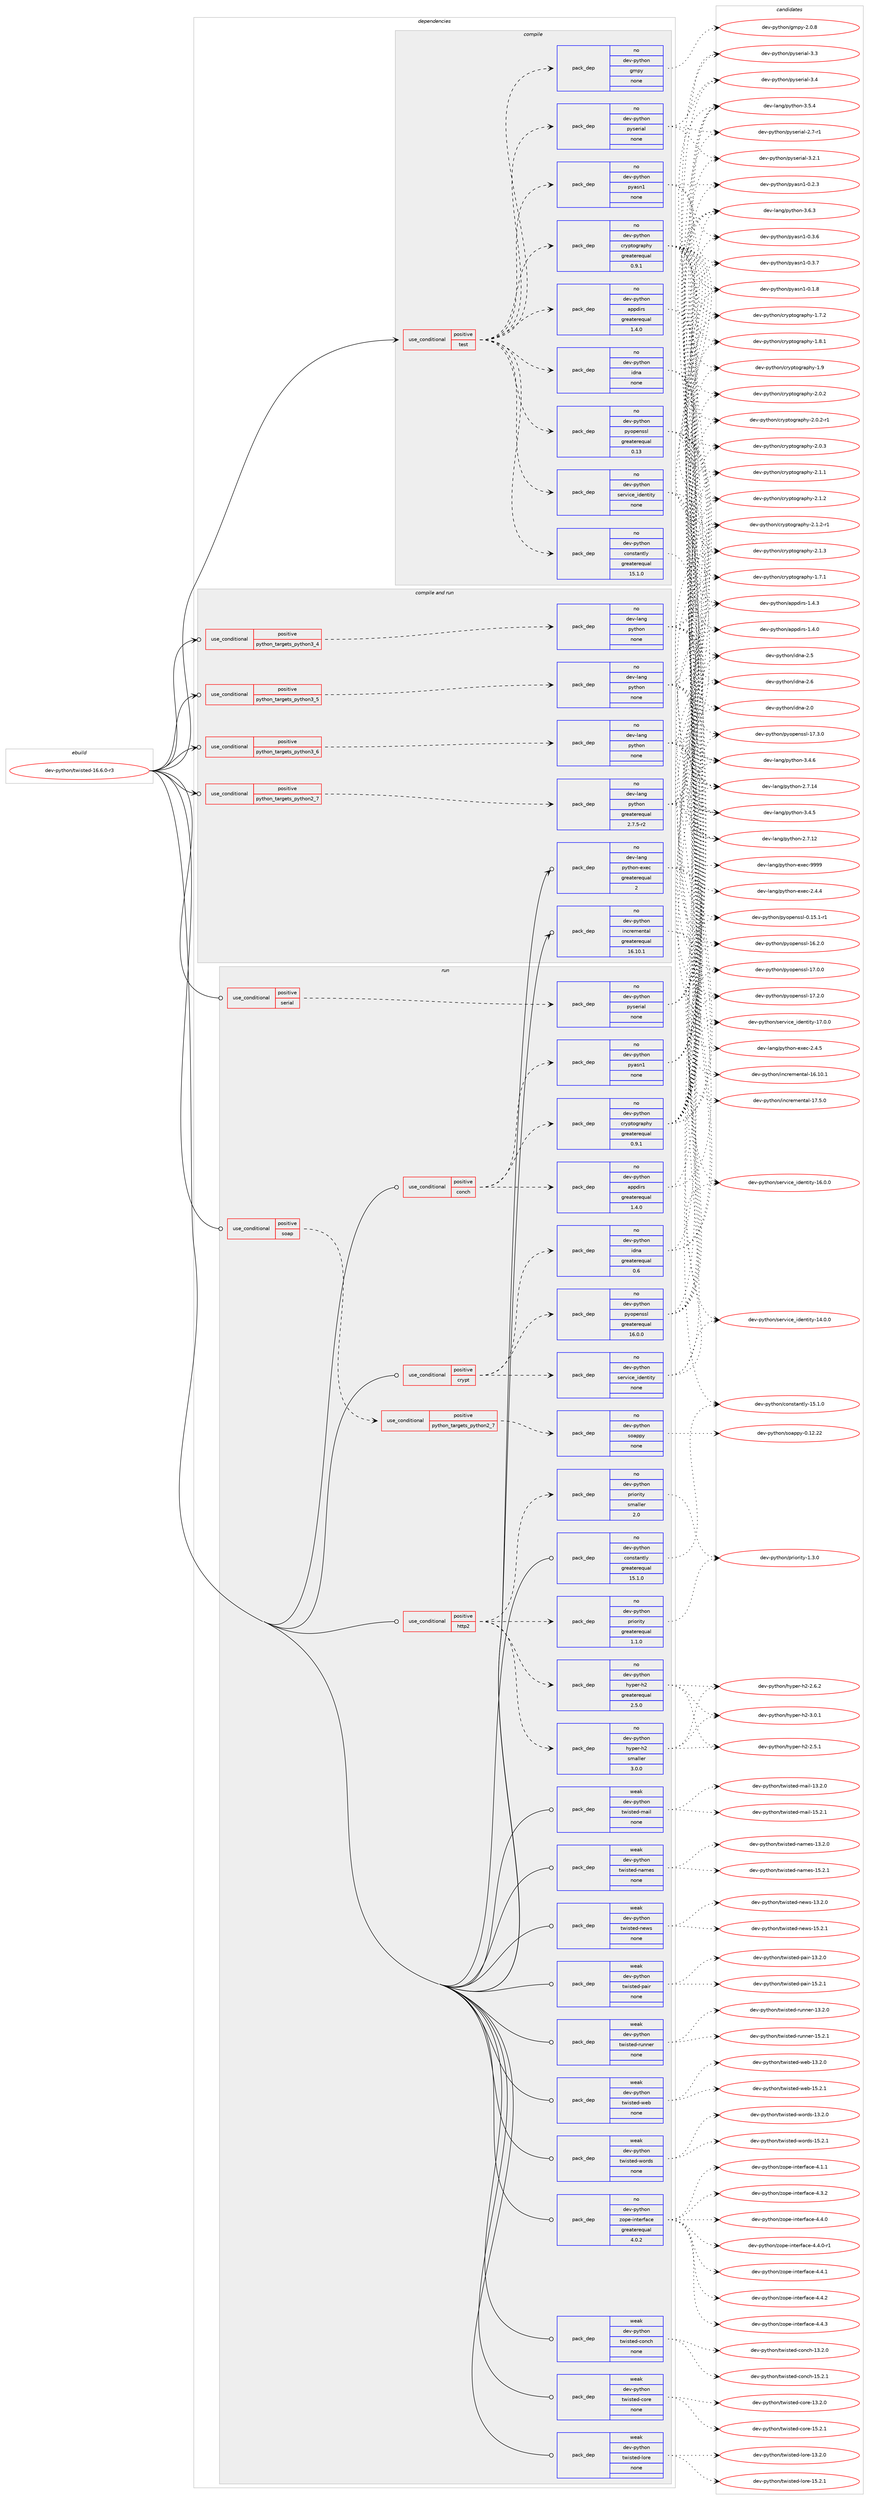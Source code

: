 digraph prolog {

# *************
# Graph options
# *************

newrank=true;
concentrate=true;
compound=true;
graph [rankdir=LR,fontname=Helvetica,fontsize=10,ranksep=1.5];#, ranksep=2.5, nodesep=0.2];
edge  [arrowhead=vee];
node  [fontname=Helvetica,fontsize=10];

# **********
# The ebuild
# **********

subgraph cluster_leftcol {
color=gray;
rank=same;
label=<<i>ebuild</i>>;
id [label="dev-python/twisted-16.6.0-r3", color=red, width=4, href="../dev-python/twisted-16.6.0-r3.svg"];
}

# ****************
# The dependencies
# ****************

subgraph cluster_midcol {
color=gray;
label=<<i>dependencies</i>>;
subgraph cluster_compile {
fillcolor="#eeeeee";
style=filled;
label=<<i>compile</i>>;
subgraph cond43044 {
dependency191482 [label=<<TABLE BORDER="0" CELLBORDER="1" CELLSPACING="0" CELLPADDING="4"><TR><TD ROWSPAN="3" CELLPADDING="10">use_conditional</TD></TR><TR><TD>positive</TD></TR><TR><TD>test</TD></TR></TABLE>>, shape=none, color=red];
subgraph pack144482 {
dependency191483 [label=<<TABLE BORDER="0" CELLBORDER="1" CELLSPACING="0" CELLPADDING="4" WIDTH="220"><TR><TD ROWSPAN="6" CELLPADDING="30">pack_dep</TD></TR><TR><TD WIDTH="110">no</TD></TR><TR><TD>dev-python</TD></TR><TR><TD>gmpy</TD></TR><TR><TD>none</TD></TR><TR><TD></TD></TR></TABLE>>, shape=none, color=blue];
}
dependency191482:e -> dependency191483:w [weight=20,style="dashed",arrowhead="vee"];
subgraph pack144483 {
dependency191484 [label=<<TABLE BORDER="0" CELLBORDER="1" CELLSPACING="0" CELLPADDING="4" WIDTH="220"><TR><TD ROWSPAN="6" CELLPADDING="30">pack_dep</TD></TR><TR><TD WIDTH="110">no</TD></TR><TR><TD>dev-python</TD></TR><TR><TD>pyasn1</TD></TR><TR><TD>none</TD></TR><TR><TD></TD></TR></TABLE>>, shape=none, color=blue];
}
dependency191482:e -> dependency191484:w [weight=20,style="dashed",arrowhead="vee"];
subgraph pack144484 {
dependency191485 [label=<<TABLE BORDER="0" CELLBORDER="1" CELLSPACING="0" CELLPADDING="4" WIDTH="220"><TR><TD ROWSPAN="6" CELLPADDING="30">pack_dep</TD></TR><TR><TD WIDTH="110">no</TD></TR><TR><TD>dev-python</TD></TR><TR><TD>cryptography</TD></TR><TR><TD>greaterequal</TD></TR><TR><TD>0.9.1</TD></TR></TABLE>>, shape=none, color=blue];
}
dependency191482:e -> dependency191485:w [weight=20,style="dashed",arrowhead="vee"];
subgraph pack144485 {
dependency191486 [label=<<TABLE BORDER="0" CELLBORDER="1" CELLSPACING="0" CELLPADDING="4" WIDTH="220"><TR><TD ROWSPAN="6" CELLPADDING="30">pack_dep</TD></TR><TR><TD WIDTH="110">no</TD></TR><TR><TD>dev-python</TD></TR><TR><TD>appdirs</TD></TR><TR><TD>greaterequal</TD></TR><TR><TD>1.4.0</TD></TR></TABLE>>, shape=none, color=blue];
}
dependency191482:e -> dependency191486:w [weight=20,style="dashed",arrowhead="vee"];
subgraph pack144486 {
dependency191487 [label=<<TABLE BORDER="0" CELLBORDER="1" CELLSPACING="0" CELLPADDING="4" WIDTH="220"><TR><TD ROWSPAN="6" CELLPADDING="30">pack_dep</TD></TR><TR><TD WIDTH="110">no</TD></TR><TR><TD>dev-python</TD></TR><TR><TD>pyopenssl</TD></TR><TR><TD>greaterequal</TD></TR><TR><TD>0.13</TD></TR></TABLE>>, shape=none, color=blue];
}
dependency191482:e -> dependency191487:w [weight=20,style="dashed",arrowhead="vee"];
subgraph pack144487 {
dependency191488 [label=<<TABLE BORDER="0" CELLBORDER="1" CELLSPACING="0" CELLPADDING="4" WIDTH="220"><TR><TD ROWSPAN="6" CELLPADDING="30">pack_dep</TD></TR><TR><TD WIDTH="110">no</TD></TR><TR><TD>dev-python</TD></TR><TR><TD>service_identity</TD></TR><TR><TD>none</TD></TR><TR><TD></TD></TR></TABLE>>, shape=none, color=blue];
}
dependency191482:e -> dependency191488:w [weight=20,style="dashed",arrowhead="vee"];
subgraph pack144488 {
dependency191489 [label=<<TABLE BORDER="0" CELLBORDER="1" CELLSPACING="0" CELLPADDING="4" WIDTH="220"><TR><TD ROWSPAN="6" CELLPADDING="30">pack_dep</TD></TR><TR><TD WIDTH="110">no</TD></TR><TR><TD>dev-python</TD></TR><TR><TD>idna</TD></TR><TR><TD>none</TD></TR><TR><TD></TD></TR></TABLE>>, shape=none, color=blue];
}
dependency191482:e -> dependency191489:w [weight=20,style="dashed",arrowhead="vee"];
subgraph pack144489 {
dependency191490 [label=<<TABLE BORDER="0" CELLBORDER="1" CELLSPACING="0" CELLPADDING="4" WIDTH="220"><TR><TD ROWSPAN="6" CELLPADDING="30">pack_dep</TD></TR><TR><TD WIDTH="110">no</TD></TR><TR><TD>dev-python</TD></TR><TR><TD>pyserial</TD></TR><TR><TD>none</TD></TR><TR><TD></TD></TR></TABLE>>, shape=none, color=blue];
}
dependency191482:e -> dependency191490:w [weight=20,style="dashed",arrowhead="vee"];
subgraph pack144490 {
dependency191491 [label=<<TABLE BORDER="0" CELLBORDER="1" CELLSPACING="0" CELLPADDING="4" WIDTH="220"><TR><TD ROWSPAN="6" CELLPADDING="30">pack_dep</TD></TR><TR><TD WIDTH="110">no</TD></TR><TR><TD>dev-python</TD></TR><TR><TD>constantly</TD></TR><TR><TD>greaterequal</TD></TR><TR><TD>15.1.0</TD></TR></TABLE>>, shape=none, color=blue];
}
dependency191482:e -> dependency191491:w [weight=20,style="dashed",arrowhead="vee"];
}
id:e -> dependency191482:w [weight=20,style="solid",arrowhead="vee"];
}
subgraph cluster_compileandrun {
fillcolor="#eeeeee";
style=filled;
label=<<i>compile and run</i>>;
subgraph cond43045 {
dependency191492 [label=<<TABLE BORDER="0" CELLBORDER="1" CELLSPACING="0" CELLPADDING="4"><TR><TD ROWSPAN="3" CELLPADDING="10">use_conditional</TD></TR><TR><TD>positive</TD></TR><TR><TD>python_targets_python2_7</TD></TR></TABLE>>, shape=none, color=red];
subgraph pack144491 {
dependency191493 [label=<<TABLE BORDER="0" CELLBORDER="1" CELLSPACING="0" CELLPADDING="4" WIDTH="220"><TR><TD ROWSPAN="6" CELLPADDING="30">pack_dep</TD></TR><TR><TD WIDTH="110">no</TD></TR><TR><TD>dev-lang</TD></TR><TR><TD>python</TD></TR><TR><TD>greaterequal</TD></TR><TR><TD>2.7.5-r2</TD></TR></TABLE>>, shape=none, color=blue];
}
dependency191492:e -> dependency191493:w [weight=20,style="dashed",arrowhead="vee"];
}
id:e -> dependency191492:w [weight=20,style="solid",arrowhead="odotvee"];
subgraph cond43046 {
dependency191494 [label=<<TABLE BORDER="0" CELLBORDER="1" CELLSPACING="0" CELLPADDING="4"><TR><TD ROWSPAN="3" CELLPADDING="10">use_conditional</TD></TR><TR><TD>positive</TD></TR><TR><TD>python_targets_python3_4</TD></TR></TABLE>>, shape=none, color=red];
subgraph pack144492 {
dependency191495 [label=<<TABLE BORDER="0" CELLBORDER="1" CELLSPACING="0" CELLPADDING="4" WIDTH="220"><TR><TD ROWSPAN="6" CELLPADDING="30">pack_dep</TD></TR><TR><TD WIDTH="110">no</TD></TR><TR><TD>dev-lang</TD></TR><TR><TD>python</TD></TR><TR><TD>none</TD></TR><TR><TD></TD></TR></TABLE>>, shape=none, color=blue];
}
dependency191494:e -> dependency191495:w [weight=20,style="dashed",arrowhead="vee"];
}
id:e -> dependency191494:w [weight=20,style="solid",arrowhead="odotvee"];
subgraph cond43047 {
dependency191496 [label=<<TABLE BORDER="0" CELLBORDER="1" CELLSPACING="0" CELLPADDING="4"><TR><TD ROWSPAN="3" CELLPADDING="10">use_conditional</TD></TR><TR><TD>positive</TD></TR><TR><TD>python_targets_python3_5</TD></TR></TABLE>>, shape=none, color=red];
subgraph pack144493 {
dependency191497 [label=<<TABLE BORDER="0" CELLBORDER="1" CELLSPACING="0" CELLPADDING="4" WIDTH="220"><TR><TD ROWSPAN="6" CELLPADDING="30">pack_dep</TD></TR><TR><TD WIDTH="110">no</TD></TR><TR><TD>dev-lang</TD></TR><TR><TD>python</TD></TR><TR><TD>none</TD></TR><TR><TD></TD></TR></TABLE>>, shape=none, color=blue];
}
dependency191496:e -> dependency191497:w [weight=20,style="dashed",arrowhead="vee"];
}
id:e -> dependency191496:w [weight=20,style="solid",arrowhead="odotvee"];
subgraph cond43048 {
dependency191498 [label=<<TABLE BORDER="0" CELLBORDER="1" CELLSPACING="0" CELLPADDING="4"><TR><TD ROWSPAN="3" CELLPADDING="10">use_conditional</TD></TR><TR><TD>positive</TD></TR><TR><TD>python_targets_python3_6</TD></TR></TABLE>>, shape=none, color=red];
subgraph pack144494 {
dependency191499 [label=<<TABLE BORDER="0" CELLBORDER="1" CELLSPACING="0" CELLPADDING="4" WIDTH="220"><TR><TD ROWSPAN="6" CELLPADDING="30">pack_dep</TD></TR><TR><TD WIDTH="110">no</TD></TR><TR><TD>dev-lang</TD></TR><TR><TD>python</TD></TR><TR><TD>none</TD></TR><TR><TD></TD></TR></TABLE>>, shape=none, color=blue];
}
dependency191498:e -> dependency191499:w [weight=20,style="dashed",arrowhead="vee"];
}
id:e -> dependency191498:w [weight=20,style="solid",arrowhead="odotvee"];
subgraph pack144495 {
dependency191500 [label=<<TABLE BORDER="0" CELLBORDER="1" CELLSPACING="0" CELLPADDING="4" WIDTH="220"><TR><TD ROWSPAN="6" CELLPADDING="30">pack_dep</TD></TR><TR><TD WIDTH="110">no</TD></TR><TR><TD>dev-lang</TD></TR><TR><TD>python-exec</TD></TR><TR><TD>greaterequal</TD></TR><TR><TD>2</TD></TR></TABLE>>, shape=none, color=blue];
}
id:e -> dependency191500:w [weight=20,style="solid",arrowhead="odotvee"];
subgraph pack144496 {
dependency191501 [label=<<TABLE BORDER="0" CELLBORDER="1" CELLSPACING="0" CELLPADDING="4" WIDTH="220"><TR><TD ROWSPAN="6" CELLPADDING="30">pack_dep</TD></TR><TR><TD WIDTH="110">no</TD></TR><TR><TD>dev-python</TD></TR><TR><TD>incremental</TD></TR><TR><TD>greaterequal</TD></TR><TR><TD>16.10.1</TD></TR></TABLE>>, shape=none, color=blue];
}
id:e -> dependency191501:w [weight=20,style="solid",arrowhead="odotvee"];
}
subgraph cluster_run {
fillcolor="#eeeeee";
style=filled;
label=<<i>run</i>>;
subgraph cond43049 {
dependency191502 [label=<<TABLE BORDER="0" CELLBORDER="1" CELLSPACING="0" CELLPADDING="4"><TR><TD ROWSPAN="3" CELLPADDING="10">use_conditional</TD></TR><TR><TD>positive</TD></TR><TR><TD>conch</TD></TR></TABLE>>, shape=none, color=red];
subgraph pack144497 {
dependency191503 [label=<<TABLE BORDER="0" CELLBORDER="1" CELLSPACING="0" CELLPADDING="4" WIDTH="220"><TR><TD ROWSPAN="6" CELLPADDING="30">pack_dep</TD></TR><TR><TD WIDTH="110">no</TD></TR><TR><TD>dev-python</TD></TR><TR><TD>pyasn1</TD></TR><TR><TD>none</TD></TR><TR><TD></TD></TR></TABLE>>, shape=none, color=blue];
}
dependency191502:e -> dependency191503:w [weight=20,style="dashed",arrowhead="vee"];
subgraph pack144498 {
dependency191504 [label=<<TABLE BORDER="0" CELLBORDER="1" CELLSPACING="0" CELLPADDING="4" WIDTH="220"><TR><TD ROWSPAN="6" CELLPADDING="30">pack_dep</TD></TR><TR><TD WIDTH="110">no</TD></TR><TR><TD>dev-python</TD></TR><TR><TD>cryptography</TD></TR><TR><TD>greaterequal</TD></TR><TR><TD>0.9.1</TD></TR></TABLE>>, shape=none, color=blue];
}
dependency191502:e -> dependency191504:w [weight=20,style="dashed",arrowhead="vee"];
subgraph pack144499 {
dependency191505 [label=<<TABLE BORDER="0" CELLBORDER="1" CELLSPACING="0" CELLPADDING="4" WIDTH="220"><TR><TD ROWSPAN="6" CELLPADDING="30">pack_dep</TD></TR><TR><TD WIDTH="110">no</TD></TR><TR><TD>dev-python</TD></TR><TR><TD>appdirs</TD></TR><TR><TD>greaterequal</TD></TR><TR><TD>1.4.0</TD></TR></TABLE>>, shape=none, color=blue];
}
dependency191502:e -> dependency191505:w [weight=20,style="dashed",arrowhead="vee"];
}
id:e -> dependency191502:w [weight=20,style="solid",arrowhead="odot"];
subgraph cond43050 {
dependency191506 [label=<<TABLE BORDER="0" CELLBORDER="1" CELLSPACING="0" CELLPADDING="4"><TR><TD ROWSPAN="3" CELLPADDING="10">use_conditional</TD></TR><TR><TD>positive</TD></TR><TR><TD>crypt</TD></TR></TABLE>>, shape=none, color=red];
subgraph pack144500 {
dependency191507 [label=<<TABLE BORDER="0" CELLBORDER="1" CELLSPACING="0" CELLPADDING="4" WIDTH="220"><TR><TD ROWSPAN="6" CELLPADDING="30">pack_dep</TD></TR><TR><TD WIDTH="110">no</TD></TR><TR><TD>dev-python</TD></TR><TR><TD>pyopenssl</TD></TR><TR><TD>greaterequal</TD></TR><TR><TD>16.0.0</TD></TR></TABLE>>, shape=none, color=blue];
}
dependency191506:e -> dependency191507:w [weight=20,style="dashed",arrowhead="vee"];
subgraph pack144501 {
dependency191508 [label=<<TABLE BORDER="0" CELLBORDER="1" CELLSPACING="0" CELLPADDING="4" WIDTH="220"><TR><TD ROWSPAN="6" CELLPADDING="30">pack_dep</TD></TR><TR><TD WIDTH="110">no</TD></TR><TR><TD>dev-python</TD></TR><TR><TD>service_identity</TD></TR><TR><TD>none</TD></TR><TR><TD></TD></TR></TABLE>>, shape=none, color=blue];
}
dependency191506:e -> dependency191508:w [weight=20,style="dashed",arrowhead="vee"];
subgraph pack144502 {
dependency191509 [label=<<TABLE BORDER="0" CELLBORDER="1" CELLSPACING="0" CELLPADDING="4" WIDTH="220"><TR><TD ROWSPAN="6" CELLPADDING="30">pack_dep</TD></TR><TR><TD WIDTH="110">no</TD></TR><TR><TD>dev-python</TD></TR><TR><TD>idna</TD></TR><TR><TD>greaterequal</TD></TR><TR><TD>0.6</TD></TR></TABLE>>, shape=none, color=blue];
}
dependency191506:e -> dependency191509:w [weight=20,style="dashed",arrowhead="vee"];
}
id:e -> dependency191506:w [weight=20,style="solid",arrowhead="odot"];
subgraph cond43051 {
dependency191510 [label=<<TABLE BORDER="0" CELLBORDER="1" CELLSPACING="0" CELLPADDING="4"><TR><TD ROWSPAN="3" CELLPADDING="10">use_conditional</TD></TR><TR><TD>positive</TD></TR><TR><TD>http2</TD></TR></TABLE>>, shape=none, color=red];
subgraph pack144503 {
dependency191511 [label=<<TABLE BORDER="0" CELLBORDER="1" CELLSPACING="0" CELLPADDING="4" WIDTH="220"><TR><TD ROWSPAN="6" CELLPADDING="30">pack_dep</TD></TR><TR><TD WIDTH="110">no</TD></TR><TR><TD>dev-python</TD></TR><TR><TD>hyper-h2</TD></TR><TR><TD>greaterequal</TD></TR><TR><TD>2.5.0</TD></TR></TABLE>>, shape=none, color=blue];
}
dependency191510:e -> dependency191511:w [weight=20,style="dashed",arrowhead="vee"];
subgraph pack144504 {
dependency191512 [label=<<TABLE BORDER="0" CELLBORDER="1" CELLSPACING="0" CELLPADDING="4" WIDTH="220"><TR><TD ROWSPAN="6" CELLPADDING="30">pack_dep</TD></TR><TR><TD WIDTH="110">no</TD></TR><TR><TD>dev-python</TD></TR><TR><TD>hyper-h2</TD></TR><TR><TD>smaller</TD></TR><TR><TD>3.0.0</TD></TR></TABLE>>, shape=none, color=blue];
}
dependency191510:e -> dependency191512:w [weight=20,style="dashed",arrowhead="vee"];
subgraph pack144505 {
dependency191513 [label=<<TABLE BORDER="0" CELLBORDER="1" CELLSPACING="0" CELLPADDING="4" WIDTH="220"><TR><TD ROWSPAN="6" CELLPADDING="30">pack_dep</TD></TR><TR><TD WIDTH="110">no</TD></TR><TR><TD>dev-python</TD></TR><TR><TD>priority</TD></TR><TR><TD>greaterequal</TD></TR><TR><TD>1.1.0</TD></TR></TABLE>>, shape=none, color=blue];
}
dependency191510:e -> dependency191513:w [weight=20,style="dashed",arrowhead="vee"];
subgraph pack144506 {
dependency191514 [label=<<TABLE BORDER="0" CELLBORDER="1" CELLSPACING="0" CELLPADDING="4" WIDTH="220"><TR><TD ROWSPAN="6" CELLPADDING="30">pack_dep</TD></TR><TR><TD WIDTH="110">no</TD></TR><TR><TD>dev-python</TD></TR><TR><TD>priority</TD></TR><TR><TD>smaller</TD></TR><TR><TD>2.0</TD></TR></TABLE>>, shape=none, color=blue];
}
dependency191510:e -> dependency191514:w [weight=20,style="dashed",arrowhead="vee"];
}
id:e -> dependency191510:w [weight=20,style="solid",arrowhead="odot"];
subgraph cond43052 {
dependency191515 [label=<<TABLE BORDER="0" CELLBORDER="1" CELLSPACING="0" CELLPADDING="4"><TR><TD ROWSPAN="3" CELLPADDING="10">use_conditional</TD></TR><TR><TD>positive</TD></TR><TR><TD>serial</TD></TR></TABLE>>, shape=none, color=red];
subgraph pack144507 {
dependency191516 [label=<<TABLE BORDER="0" CELLBORDER="1" CELLSPACING="0" CELLPADDING="4" WIDTH="220"><TR><TD ROWSPAN="6" CELLPADDING="30">pack_dep</TD></TR><TR><TD WIDTH="110">no</TD></TR><TR><TD>dev-python</TD></TR><TR><TD>pyserial</TD></TR><TR><TD>none</TD></TR><TR><TD></TD></TR></TABLE>>, shape=none, color=blue];
}
dependency191515:e -> dependency191516:w [weight=20,style="dashed",arrowhead="vee"];
}
id:e -> dependency191515:w [weight=20,style="solid",arrowhead="odot"];
subgraph cond43053 {
dependency191517 [label=<<TABLE BORDER="0" CELLBORDER="1" CELLSPACING="0" CELLPADDING="4"><TR><TD ROWSPAN="3" CELLPADDING="10">use_conditional</TD></TR><TR><TD>positive</TD></TR><TR><TD>soap</TD></TR></TABLE>>, shape=none, color=red];
subgraph cond43054 {
dependency191518 [label=<<TABLE BORDER="0" CELLBORDER="1" CELLSPACING="0" CELLPADDING="4"><TR><TD ROWSPAN="3" CELLPADDING="10">use_conditional</TD></TR><TR><TD>positive</TD></TR><TR><TD>python_targets_python2_7</TD></TR></TABLE>>, shape=none, color=red];
subgraph pack144508 {
dependency191519 [label=<<TABLE BORDER="0" CELLBORDER="1" CELLSPACING="0" CELLPADDING="4" WIDTH="220"><TR><TD ROWSPAN="6" CELLPADDING="30">pack_dep</TD></TR><TR><TD WIDTH="110">no</TD></TR><TR><TD>dev-python</TD></TR><TR><TD>soappy</TD></TR><TR><TD>none</TD></TR><TR><TD></TD></TR></TABLE>>, shape=none, color=blue];
}
dependency191518:e -> dependency191519:w [weight=20,style="dashed",arrowhead="vee"];
}
dependency191517:e -> dependency191518:w [weight=20,style="dashed",arrowhead="vee"];
}
id:e -> dependency191517:w [weight=20,style="solid",arrowhead="odot"];
subgraph pack144509 {
dependency191520 [label=<<TABLE BORDER="0" CELLBORDER="1" CELLSPACING="0" CELLPADDING="4" WIDTH="220"><TR><TD ROWSPAN="6" CELLPADDING="30">pack_dep</TD></TR><TR><TD WIDTH="110">no</TD></TR><TR><TD>dev-python</TD></TR><TR><TD>constantly</TD></TR><TR><TD>greaterequal</TD></TR><TR><TD>15.1.0</TD></TR></TABLE>>, shape=none, color=blue];
}
id:e -> dependency191520:w [weight=20,style="solid",arrowhead="odot"];
subgraph pack144510 {
dependency191521 [label=<<TABLE BORDER="0" CELLBORDER="1" CELLSPACING="0" CELLPADDING="4" WIDTH="220"><TR><TD ROWSPAN="6" CELLPADDING="30">pack_dep</TD></TR><TR><TD WIDTH="110">no</TD></TR><TR><TD>dev-python</TD></TR><TR><TD>zope-interface</TD></TR><TR><TD>greaterequal</TD></TR><TR><TD>4.0.2</TD></TR></TABLE>>, shape=none, color=blue];
}
id:e -> dependency191521:w [weight=20,style="solid",arrowhead="odot"];
subgraph pack144511 {
dependency191522 [label=<<TABLE BORDER="0" CELLBORDER="1" CELLSPACING="0" CELLPADDING="4" WIDTH="220"><TR><TD ROWSPAN="6" CELLPADDING="30">pack_dep</TD></TR><TR><TD WIDTH="110">weak</TD></TR><TR><TD>dev-python</TD></TR><TR><TD>twisted-conch</TD></TR><TR><TD>none</TD></TR><TR><TD></TD></TR></TABLE>>, shape=none, color=blue];
}
id:e -> dependency191522:w [weight=20,style="solid",arrowhead="odot"];
subgraph pack144512 {
dependency191523 [label=<<TABLE BORDER="0" CELLBORDER="1" CELLSPACING="0" CELLPADDING="4" WIDTH="220"><TR><TD ROWSPAN="6" CELLPADDING="30">pack_dep</TD></TR><TR><TD WIDTH="110">weak</TD></TR><TR><TD>dev-python</TD></TR><TR><TD>twisted-core</TD></TR><TR><TD>none</TD></TR><TR><TD></TD></TR></TABLE>>, shape=none, color=blue];
}
id:e -> dependency191523:w [weight=20,style="solid",arrowhead="odot"];
subgraph pack144513 {
dependency191524 [label=<<TABLE BORDER="0" CELLBORDER="1" CELLSPACING="0" CELLPADDING="4" WIDTH="220"><TR><TD ROWSPAN="6" CELLPADDING="30">pack_dep</TD></TR><TR><TD WIDTH="110">weak</TD></TR><TR><TD>dev-python</TD></TR><TR><TD>twisted-lore</TD></TR><TR><TD>none</TD></TR><TR><TD></TD></TR></TABLE>>, shape=none, color=blue];
}
id:e -> dependency191524:w [weight=20,style="solid",arrowhead="odot"];
subgraph pack144514 {
dependency191525 [label=<<TABLE BORDER="0" CELLBORDER="1" CELLSPACING="0" CELLPADDING="4" WIDTH="220"><TR><TD ROWSPAN="6" CELLPADDING="30">pack_dep</TD></TR><TR><TD WIDTH="110">weak</TD></TR><TR><TD>dev-python</TD></TR><TR><TD>twisted-mail</TD></TR><TR><TD>none</TD></TR><TR><TD></TD></TR></TABLE>>, shape=none, color=blue];
}
id:e -> dependency191525:w [weight=20,style="solid",arrowhead="odot"];
subgraph pack144515 {
dependency191526 [label=<<TABLE BORDER="0" CELLBORDER="1" CELLSPACING="0" CELLPADDING="4" WIDTH="220"><TR><TD ROWSPAN="6" CELLPADDING="30">pack_dep</TD></TR><TR><TD WIDTH="110">weak</TD></TR><TR><TD>dev-python</TD></TR><TR><TD>twisted-names</TD></TR><TR><TD>none</TD></TR><TR><TD></TD></TR></TABLE>>, shape=none, color=blue];
}
id:e -> dependency191526:w [weight=20,style="solid",arrowhead="odot"];
subgraph pack144516 {
dependency191527 [label=<<TABLE BORDER="0" CELLBORDER="1" CELLSPACING="0" CELLPADDING="4" WIDTH="220"><TR><TD ROWSPAN="6" CELLPADDING="30">pack_dep</TD></TR><TR><TD WIDTH="110">weak</TD></TR><TR><TD>dev-python</TD></TR><TR><TD>twisted-news</TD></TR><TR><TD>none</TD></TR><TR><TD></TD></TR></TABLE>>, shape=none, color=blue];
}
id:e -> dependency191527:w [weight=20,style="solid",arrowhead="odot"];
subgraph pack144517 {
dependency191528 [label=<<TABLE BORDER="0" CELLBORDER="1" CELLSPACING="0" CELLPADDING="4" WIDTH="220"><TR><TD ROWSPAN="6" CELLPADDING="30">pack_dep</TD></TR><TR><TD WIDTH="110">weak</TD></TR><TR><TD>dev-python</TD></TR><TR><TD>twisted-pair</TD></TR><TR><TD>none</TD></TR><TR><TD></TD></TR></TABLE>>, shape=none, color=blue];
}
id:e -> dependency191528:w [weight=20,style="solid",arrowhead="odot"];
subgraph pack144518 {
dependency191529 [label=<<TABLE BORDER="0" CELLBORDER="1" CELLSPACING="0" CELLPADDING="4" WIDTH="220"><TR><TD ROWSPAN="6" CELLPADDING="30">pack_dep</TD></TR><TR><TD WIDTH="110">weak</TD></TR><TR><TD>dev-python</TD></TR><TR><TD>twisted-runner</TD></TR><TR><TD>none</TD></TR><TR><TD></TD></TR></TABLE>>, shape=none, color=blue];
}
id:e -> dependency191529:w [weight=20,style="solid",arrowhead="odot"];
subgraph pack144519 {
dependency191530 [label=<<TABLE BORDER="0" CELLBORDER="1" CELLSPACING="0" CELLPADDING="4" WIDTH="220"><TR><TD ROWSPAN="6" CELLPADDING="30">pack_dep</TD></TR><TR><TD WIDTH="110">weak</TD></TR><TR><TD>dev-python</TD></TR><TR><TD>twisted-web</TD></TR><TR><TD>none</TD></TR><TR><TD></TD></TR></TABLE>>, shape=none, color=blue];
}
id:e -> dependency191530:w [weight=20,style="solid",arrowhead="odot"];
subgraph pack144520 {
dependency191531 [label=<<TABLE BORDER="0" CELLBORDER="1" CELLSPACING="0" CELLPADDING="4" WIDTH="220"><TR><TD ROWSPAN="6" CELLPADDING="30">pack_dep</TD></TR><TR><TD WIDTH="110">weak</TD></TR><TR><TD>dev-python</TD></TR><TR><TD>twisted-words</TD></TR><TR><TD>none</TD></TR><TR><TD></TD></TR></TABLE>>, shape=none, color=blue];
}
id:e -> dependency191531:w [weight=20,style="solid",arrowhead="odot"];
}
}

# **************
# The candidates
# **************

subgraph cluster_choices {
rank=same;
color=gray;
label=<<i>candidates</i>>;

subgraph choice144482 {
color=black;
nodesep=1;
choice1001011184511212111610411111047103109112121455046484656 [label="dev-python/gmpy-2.0.8", color=red, width=4,href="../dev-python/gmpy-2.0.8.svg"];
dependency191483:e -> choice1001011184511212111610411111047103109112121455046484656:w [style=dotted,weight="100"];
}
subgraph choice144483 {
color=black;
nodesep=1;
choice10010111845112121116104111110471121219711511049454846494656 [label="dev-python/pyasn1-0.1.8", color=red, width=4,href="../dev-python/pyasn1-0.1.8.svg"];
choice10010111845112121116104111110471121219711511049454846504651 [label="dev-python/pyasn1-0.2.3", color=red, width=4,href="../dev-python/pyasn1-0.2.3.svg"];
choice10010111845112121116104111110471121219711511049454846514654 [label="dev-python/pyasn1-0.3.6", color=red, width=4,href="../dev-python/pyasn1-0.3.6.svg"];
choice10010111845112121116104111110471121219711511049454846514655 [label="dev-python/pyasn1-0.3.7", color=red, width=4,href="../dev-python/pyasn1-0.3.7.svg"];
dependency191484:e -> choice10010111845112121116104111110471121219711511049454846494656:w [style=dotted,weight="100"];
dependency191484:e -> choice10010111845112121116104111110471121219711511049454846504651:w [style=dotted,weight="100"];
dependency191484:e -> choice10010111845112121116104111110471121219711511049454846514654:w [style=dotted,weight="100"];
dependency191484:e -> choice10010111845112121116104111110471121219711511049454846514655:w [style=dotted,weight="100"];
}
subgraph choice144484 {
color=black;
nodesep=1;
choice10010111845112121116104111110479911412111211611110311497112104121454946554649 [label="dev-python/cryptography-1.7.1", color=red, width=4,href="../dev-python/cryptography-1.7.1.svg"];
choice10010111845112121116104111110479911412111211611110311497112104121454946554650 [label="dev-python/cryptography-1.7.2", color=red, width=4,href="../dev-python/cryptography-1.7.2.svg"];
choice10010111845112121116104111110479911412111211611110311497112104121454946564649 [label="dev-python/cryptography-1.8.1", color=red, width=4,href="../dev-python/cryptography-1.8.1.svg"];
choice1001011184511212111610411111047991141211121161111031149711210412145494657 [label="dev-python/cryptography-1.9", color=red, width=4,href="../dev-python/cryptography-1.9.svg"];
choice10010111845112121116104111110479911412111211611110311497112104121455046484650 [label="dev-python/cryptography-2.0.2", color=red, width=4,href="../dev-python/cryptography-2.0.2.svg"];
choice100101118451121211161041111104799114121112116111103114971121041214550464846504511449 [label="dev-python/cryptography-2.0.2-r1", color=red, width=4,href="../dev-python/cryptography-2.0.2-r1.svg"];
choice10010111845112121116104111110479911412111211611110311497112104121455046484651 [label="dev-python/cryptography-2.0.3", color=red, width=4,href="../dev-python/cryptography-2.0.3.svg"];
choice10010111845112121116104111110479911412111211611110311497112104121455046494649 [label="dev-python/cryptography-2.1.1", color=red, width=4,href="../dev-python/cryptography-2.1.1.svg"];
choice10010111845112121116104111110479911412111211611110311497112104121455046494650 [label="dev-python/cryptography-2.1.2", color=red, width=4,href="../dev-python/cryptography-2.1.2.svg"];
choice100101118451121211161041111104799114121112116111103114971121041214550464946504511449 [label="dev-python/cryptography-2.1.2-r1", color=red, width=4,href="../dev-python/cryptography-2.1.2-r1.svg"];
choice10010111845112121116104111110479911412111211611110311497112104121455046494651 [label="dev-python/cryptography-2.1.3", color=red, width=4,href="../dev-python/cryptography-2.1.3.svg"];
dependency191485:e -> choice10010111845112121116104111110479911412111211611110311497112104121454946554649:w [style=dotted,weight="100"];
dependency191485:e -> choice10010111845112121116104111110479911412111211611110311497112104121454946554650:w [style=dotted,weight="100"];
dependency191485:e -> choice10010111845112121116104111110479911412111211611110311497112104121454946564649:w [style=dotted,weight="100"];
dependency191485:e -> choice1001011184511212111610411111047991141211121161111031149711210412145494657:w [style=dotted,weight="100"];
dependency191485:e -> choice10010111845112121116104111110479911412111211611110311497112104121455046484650:w [style=dotted,weight="100"];
dependency191485:e -> choice100101118451121211161041111104799114121112116111103114971121041214550464846504511449:w [style=dotted,weight="100"];
dependency191485:e -> choice10010111845112121116104111110479911412111211611110311497112104121455046484651:w [style=dotted,weight="100"];
dependency191485:e -> choice10010111845112121116104111110479911412111211611110311497112104121455046494649:w [style=dotted,weight="100"];
dependency191485:e -> choice10010111845112121116104111110479911412111211611110311497112104121455046494650:w [style=dotted,weight="100"];
dependency191485:e -> choice100101118451121211161041111104799114121112116111103114971121041214550464946504511449:w [style=dotted,weight="100"];
dependency191485:e -> choice10010111845112121116104111110479911412111211611110311497112104121455046494651:w [style=dotted,weight="100"];
}
subgraph choice144485 {
color=black;
nodesep=1;
choice100101118451121211161041111104797112112100105114115454946524648 [label="dev-python/appdirs-1.4.0", color=red, width=4,href="../dev-python/appdirs-1.4.0.svg"];
choice100101118451121211161041111104797112112100105114115454946524651 [label="dev-python/appdirs-1.4.3", color=red, width=4,href="../dev-python/appdirs-1.4.3.svg"];
dependency191486:e -> choice100101118451121211161041111104797112112100105114115454946524648:w [style=dotted,weight="100"];
dependency191486:e -> choice100101118451121211161041111104797112112100105114115454946524651:w [style=dotted,weight="100"];
}
subgraph choice144486 {
color=black;
nodesep=1;
choice1001011184511212111610411111047112121111112101110115115108454846495346494511449 [label="dev-python/pyopenssl-0.15.1-r1", color=red, width=4,href="../dev-python/pyopenssl-0.15.1-r1.svg"];
choice100101118451121211161041111104711212111111210111011511510845495446504648 [label="dev-python/pyopenssl-16.2.0", color=red, width=4,href="../dev-python/pyopenssl-16.2.0.svg"];
choice100101118451121211161041111104711212111111210111011511510845495546484648 [label="dev-python/pyopenssl-17.0.0", color=red, width=4,href="../dev-python/pyopenssl-17.0.0.svg"];
choice100101118451121211161041111104711212111111210111011511510845495546504648 [label="dev-python/pyopenssl-17.2.0", color=red, width=4,href="../dev-python/pyopenssl-17.2.0.svg"];
choice100101118451121211161041111104711212111111210111011511510845495546514648 [label="dev-python/pyopenssl-17.3.0", color=red, width=4,href="../dev-python/pyopenssl-17.3.0.svg"];
dependency191487:e -> choice1001011184511212111610411111047112121111112101110115115108454846495346494511449:w [style=dotted,weight="100"];
dependency191487:e -> choice100101118451121211161041111104711212111111210111011511510845495446504648:w [style=dotted,weight="100"];
dependency191487:e -> choice100101118451121211161041111104711212111111210111011511510845495546484648:w [style=dotted,weight="100"];
dependency191487:e -> choice100101118451121211161041111104711212111111210111011511510845495546504648:w [style=dotted,weight="100"];
dependency191487:e -> choice100101118451121211161041111104711212111111210111011511510845495546514648:w [style=dotted,weight="100"];
}
subgraph choice144487 {
color=black;
nodesep=1;
choice1001011184511212111610411111047115101114118105991019510510010111011610511612145495246484648 [label="dev-python/service_identity-14.0.0", color=red, width=4,href="../dev-python/service_identity-14.0.0.svg"];
choice1001011184511212111610411111047115101114118105991019510510010111011610511612145495446484648 [label="dev-python/service_identity-16.0.0", color=red, width=4,href="../dev-python/service_identity-16.0.0.svg"];
choice1001011184511212111610411111047115101114118105991019510510010111011610511612145495546484648 [label="dev-python/service_identity-17.0.0", color=red, width=4,href="../dev-python/service_identity-17.0.0.svg"];
dependency191488:e -> choice1001011184511212111610411111047115101114118105991019510510010111011610511612145495246484648:w [style=dotted,weight="100"];
dependency191488:e -> choice1001011184511212111610411111047115101114118105991019510510010111011610511612145495446484648:w [style=dotted,weight="100"];
dependency191488:e -> choice1001011184511212111610411111047115101114118105991019510510010111011610511612145495546484648:w [style=dotted,weight="100"];
}
subgraph choice144488 {
color=black;
nodesep=1;
choice10010111845112121116104111110471051001109745504648 [label="dev-python/idna-2.0", color=red, width=4,href="../dev-python/idna-2.0.svg"];
choice10010111845112121116104111110471051001109745504653 [label="dev-python/idna-2.5", color=red, width=4,href="../dev-python/idna-2.5.svg"];
choice10010111845112121116104111110471051001109745504654 [label="dev-python/idna-2.6", color=red, width=4,href="../dev-python/idna-2.6.svg"];
dependency191489:e -> choice10010111845112121116104111110471051001109745504648:w [style=dotted,weight="100"];
dependency191489:e -> choice10010111845112121116104111110471051001109745504653:w [style=dotted,weight="100"];
dependency191489:e -> choice10010111845112121116104111110471051001109745504654:w [style=dotted,weight="100"];
}
subgraph choice144489 {
color=black;
nodesep=1;
choice100101118451121211161041111104711212111510111410597108455046554511449 [label="dev-python/pyserial-2.7-r1", color=red, width=4,href="../dev-python/pyserial-2.7-r1.svg"];
choice100101118451121211161041111104711212111510111410597108455146504649 [label="dev-python/pyserial-3.2.1", color=red, width=4,href="../dev-python/pyserial-3.2.1.svg"];
choice10010111845112121116104111110471121211151011141059710845514651 [label="dev-python/pyserial-3.3", color=red, width=4,href="../dev-python/pyserial-3.3.svg"];
choice10010111845112121116104111110471121211151011141059710845514652 [label="dev-python/pyserial-3.4", color=red, width=4,href="../dev-python/pyserial-3.4.svg"];
dependency191490:e -> choice100101118451121211161041111104711212111510111410597108455046554511449:w [style=dotted,weight="100"];
dependency191490:e -> choice100101118451121211161041111104711212111510111410597108455146504649:w [style=dotted,weight="100"];
dependency191490:e -> choice10010111845112121116104111110471121211151011141059710845514651:w [style=dotted,weight="100"];
dependency191490:e -> choice10010111845112121116104111110471121211151011141059710845514652:w [style=dotted,weight="100"];
}
subgraph choice144490 {
color=black;
nodesep=1;
choice1001011184511212111610411111047991111101151169711011610812145495346494648 [label="dev-python/constantly-15.1.0", color=red, width=4,href="../dev-python/constantly-15.1.0.svg"];
dependency191491:e -> choice1001011184511212111610411111047991111101151169711011610812145495346494648:w [style=dotted,weight="100"];
}
subgraph choice144491 {
color=black;
nodesep=1;
choice10010111845108971101034711212111610411111045504655464950 [label="dev-lang/python-2.7.12", color=red, width=4,href="../dev-lang/python-2.7.12.svg"];
choice10010111845108971101034711212111610411111045504655464952 [label="dev-lang/python-2.7.14", color=red, width=4,href="../dev-lang/python-2.7.14.svg"];
choice100101118451089711010347112121116104111110455146524653 [label="dev-lang/python-3.4.5", color=red, width=4,href="../dev-lang/python-3.4.5.svg"];
choice100101118451089711010347112121116104111110455146524654 [label="dev-lang/python-3.4.6", color=red, width=4,href="../dev-lang/python-3.4.6.svg"];
choice100101118451089711010347112121116104111110455146534652 [label="dev-lang/python-3.5.4", color=red, width=4,href="../dev-lang/python-3.5.4.svg"];
choice100101118451089711010347112121116104111110455146544651 [label="dev-lang/python-3.6.3", color=red, width=4,href="../dev-lang/python-3.6.3.svg"];
dependency191493:e -> choice10010111845108971101034711212111610411111045504655464950:w [style=dotted,weight="100"];
dependency191493:e -> choice10010111845108971101034711212111610411111045504655464952:w [style=dotted,weight="100"];
dependency191493:e -> choice100101118451089711010347112121116104111110455146524653:w [style=dotted,weight="100"];
dependency191493:e -> choice100101118451089711010347112121116104111110455146524654:w [style=dotted,weight="100"];
dependency191493:e -> choice100101118451089711010347112121116104111110455146534652:w [style=dotted,weight="100"];
dependency191493:e -> choice100101118451089711010347112121116104111110455146544651:w [style=dotted,weight="100"];
}
subgraph choice144492 {
color=black;
nodesep=1;
choice10010111845108971101034711212111610411111045504655464950 [label="dev-lang/python-2.7.12", color=red, width=4,href="../dev-lang/python-2.7.12.svg"];
choice10010111845108971101034711212111610411111045504655464952 [label="dev-lang/python-2.7.14", color=red, width=4,href="../dev-lang/python-2.7.14.svg"];
choice100101118451089711010347112121116104111110455146524653 [label="dev-lang/python-3.4.5", color=red, width=4,href="../dev-lang/python-3.4.5.svg"];
choice100101118451089711010347112121116104111110455146524654 [label="dev-lang/python-3.4.6", color=red, width=4,href="../dev-lang/python-3.4.6.svg"];
choice100101118451089711010347112121116104111110455146534652 [label="dev-lang/python-3.5.4", color=red, width=4,href="../dev-lang/python-3.5.4.svg"];
choice100101118451089711010347112121116104111110455146544651 [label="dev-lang/python-3.6.3", color=red, width=4,href="../dev-lang/python-3.6.3.svg"];
dependency191495:e -> choice10010111845108971101034711212111610411111045504655464950:w [style=dotted,weight="100"];
dependency191495:e -> choice10010111845108971101034711212111610411111045504655464952:w [style=dotted,weight="100"];
dependency191495:e -> choice100101118451089711010347112121116104111110455146524653:w [style=dotted,weight="100"];
dependency191495:e -> choice100101118451089711010347112121116104111110455146524654:w [style=dotted,weight="100"];
dependency191495:e -> choice100101118451089711010347112121116104111110455146534652:w [style=dotted,weight="100"];
dependency191495:e -> choice100101118451089711010347112121116104111110455146544651:w [style=dotted,weight="100"];
}
subgraph choice144493 {
color=black;
nodesep=1;
choice10010111845108971101034711212111610411111045504655464950 [label="dev-lang/python-2.7.12", color=red, width=4,href="../dev-lang/python-2.7.12.svg"];
choice10010111845108971101034711212111610411111045504655464952 [label="dev-lang/python-2.7.14", color=red, width=4,href="../dev-lang/python-2.7.14.svg"];
choice100101118451089711010347112121116104111110455146524653 [label="dev-lang/python-3.4.5", color=red, width=4,href="../dev-lang/python-3.4.5.svg"];
choice100101118451089711010347112121116104111110455146524654 [label="dev-lang/python-3.4.6", color=red, width=4,href="../dev-lang/python-3.4.6.svg"];
choice100101118451089711010347112121116104111110455146534652 [label="dev-lang/python-3.5.4", color=red, width=4,href="../dev-lang/python-3.5.4.svg"];
choice100101118451089711010347112121116104111110455146544651 [label="dev-lang/python-3.6.3", color=red, width=4,href="../dev-lang/python-3.6.3.svg"];
dependency191497:e -> choice10010111845108971101034711212111610411111045504655464950:w [style=dotted,weight="100"];
dependency191497:e -> choice10010111845108971101034711212111610411111045504655464952:w [style=dotted,weight="100"];
dependency191497:e -> choice100101118451089711010347112121116104111110455146524653:w [style=dotted,weight="100"];
dependency191497:e -> choice100101118451089711010347112121116104111110455146524654:w [style=dotted,weight="100"];
dependency191497:e -> choice100101118451089711010347112121116104111110455146534652:w [style=dotted,weight="100"];
dependency191497:e -> choice100101118451089711010347112121116104111110455146544651:w [style=dotted,weight="100"];
}
subgraph choice144494 {
color=black;
nodesep=1;
choice10010111845108971101034711212111610411111045504655464950 [label="dev-lang/python-2.7.12", color=red, width=4,href="../dev-lang/python-2.7.12.svg"];
choice10010111845108971101034711212111610411111045504655464952 [label="dev-lang/python-2.7.14", color=red, width=4,href="../dev-lang/python-2.7.14.svg"];
choice100101118451089711010347112121116104111110455146524653 [label="dev-lang/python-3.4.5", color=red, width=4,href="../dev-lang/python-3.4.5.svg"];
choice100101118451089711010347112121116104111110455146524654 [label="dev-lang/python-3.4.6", color=red, width=4,href="../dev-lang/python-3.4.6.svg"];
choice100101118451089711010347112121116104111110455146534652 [label="dev-lang/python-3.5.4", color=red, width=4,href="../dev-lang/python-3.5.4.svg"];
choice100101118451089711010347112121116104111110455146544651 [label="dev-lang/python-3.6.3", color=red, width=4,href="../dev-lang/python-3.6.3.svg"];
dependency191499:e -> choice10010111845108971101034711212111610411111045504655464950:w [style=dotted,weight="100"];
dependency191499:e -> choice10010111845108971101034711212111610411111045504655464952:w [style=dotted,weight="100"];
dependency191499:e -> choice100101118451089711010347112121116104111110455146524653:w [style=dotted,weight="100"];
dependency191499:e -> choice100101118451089711010347112121116104111110455146524654:w [style=dotted,weight="100"];
dependency191499:e -> choice100101118451089711010347112121116104111110455146534652:w [style=dotted,weight="100"];
dependency191499:e -> choice100101118451089711010347112121116104111110455146544651:w [style=dotted,weight="100"];
}
subgraph choice144495 {
color=black;
nodesep=1;
choice1001011184510897110103471121211161041111104510112010199455046524652 [label="dev-lang/python-exec-2.4.4", color=red, width=4,href="../dev-lang/python-exec-2.4.4.svg"];
choice1001011184510897110103471121211161041111104510112010199455046524653 [label="dev-lang/python-exec-2.4.5", color=red, width=4,href="../dev-lang/python-exec-2.4.5.svg"];
choice10010111845108971101034711212111610411111045101120101994557575757 [label="dev-lang/python-exec-9999", color=red, width=4,href="../dev-lang/python-exec-9999.svg"];
dependency191500:e -> choice1001011184510897110103471121211161041111104510112010199455046524652:w [style=dotted,weight="100"];
dependency191500:e -> choice1001011184510897110103471121211161041111104510112010199455046524653:w [style=dotted,weight="100"];
dependency191500:e -> choice10010111845108971101034711212111610411111045101120101994557575757:w [style=dotted,weight="100"];
}
subgraph choice144496 {
color=black;
nodesep=1;
choice100101118451121211161041111104710511099114101109101110116971084549544649484649 [label="dev-python/incremental-16.10.1", color=red, width=4,href="../dev-python/incremental-16.10.1.svg"];
choice1001011184511212111610411111047105110991141011091011101169710845495546534648 [label="dev-python/incremental-17.5.0", color=red, width=4,href="../dev-python/incremental-17.5.0.svg"];
dependency191501:e -> choice100101118451121211161041111104710511099114101109101110116971084549544649484649:w [style=dotted,weight="100"];
dependency191501:e -> choice1001011184511212111610411111047105110991141011091011101169710845495546534648:w [style=dotted,weight="100"];
}
subgraph choice144497 {
color=black;
nodesep=1;
choice10010111845112121116104111110471121219711511049454846494656 [label="dev-python/pyasn1-0.1.8", color=red, width=4,href="../dev-python/pyasn1-0.1.8.svg"];
choice10010111845112121116104111110471121219711511049454846504651 [label="dev-python/pyasn1-0.2.3", color=red, width=4,href="../dev-python/pyasn1-0.2.3.svg"];
choice10010111845112121116104111110471121219711511049454846514654 [label="dev-python/pyasn1-0.3.6", color=red, width=4,href="../dev-python/pyasn1-0.3.6.svg"];
choice10010111845112121116104111110471121219711511049454846514655 [label="dev-python/pyasn1-0.3.7", color=red, width=4,href="../dev-python/pyasn1-0.3.7.svg"];
dependency191503:e -> choice10010111845112121116104111110471121219711511049454846494656:w [style=dotted,weight="100"];
dependency191503:e -> choice10010111845112121116104111110471121219711511049454846504651:w [style=dotted,weight="100"];
dependency191503:e -> choice10010111845112121116104111110471121219711511049454846514654:w [style=dotted,weight="100"];
dependency191503:e -> choice10010111845112121116104111110471121219711511049454846514655:w [style=dotted,weight="100"];
}
subgraph choice144498 {
color=black;
nodesep=1;
choice10010111845112121116104111110479911412111211611110311497112104121454946554649 [label="dev-python/cryptography-1.7.1", color=red, width=4,href="../dev-python/cryptography-1.7.1.svg"];
choice10010111845112121116104111110479911412111211611110311497112104121454946554650 [label="dev-python/cryptography-1.7.2", color=red, width=4,href="../dev-python/cryptography-1.7.2.svg"];
choice10010111845112121116104111110479911412111211611110311497112104121454946564649 [label="dev-python/cryptography-1.8.1", color=red, width=4,href="../dev-python/cryptography-1.8.1.svg"];
choice1001011184511212111610411111047991141211121161111031149711210412145494657 [label="dev-python/cryptography-1.9", color=red, width=4,href="../dev-python/cryptography-1.9.svg"];
choice10010111845112121116104111110479911412111211611110311497112104121455046484650 [label="dev-python/cryptography-2.0.2", color=red, width=4,href="../dev-python/cryptography-2.0.2.svg"];
choice100101118451121211161041111104799114121112116111103114971121041214550464846504511449 [label="dev-python/cryptography-2.0.2-r1", color=red, width=4,href="../dev-python/cryptography-2.0.2-r1.svg"];
choice10010111845112121116104111110479911412111211611110311497112104121455046484651 [label="dev-python/cryptography-2.0.3", color=red, width=4,href="../dev-python/cryptography-2.0.3.svg"];
choice10010111845112121116104111110479911412111211611110311497112104121455046494649 [label="dev-python/cryptography-2.1.1", color=red, width=4,href="../dev-python/cryptography-2.1.1.svg"];
choice10010111845112121116104111110479911412111211611110311497112104121455046494650 [label="dev-python/cryptography-2.1.2", color=red, width=4,href="../dev-python/cryptography-2.1.2.svg"];
choice100101118451121211161041111104799114121112116111103114971121041214550464946504511449 [label="dev-python/cryptography-2.1.2-r1", color=red, width=4,href="../dev-python/cryptography-2.1.2-r1.svg"];
choice10010111845112121116104111110479911412111211611110311497112104121455046494651 [label="dev-python/cryptography-2.1.3", color=red, width=4,href="../dev-python/cryptography-2.1.3.svg"];
dependency191504:e -> choice10010111845112121116104111110479911412111211611110311497112104121454946554649:w [style=dotted,weight="100"];
dependency191504:e -> choice10010111845112121116104111110479911412111211611110311497112104121454946554650:w [style=dotted,weight="100"];
dependency191504:e -> choice10010111845112121116104111110479911412111211611110311497112104121454946564649:w [style=dotted,weight="100"];
dependency191504:e -> choice1001011184511212111610411111047991141211121161111031149711210412145494657:w [style=dotted,weight="100"];
dependency191504:e -> choice10010111845112121116104111110479911412111211611110311497112104121455046484650:w [style=dotted,weight="100"];
dependency191504:e -> choice100101118451121211161041111104799114121112116111103114971121041214550464846504511449:w [style=dotted,weight="100"];
dependency191504:e -> choice10010111845112121116104111110479911412111211611110311497112104121455046484651:w [style=dotted,weight="100"];
dependency191504:e -> choice10010111845112121116104111110479911412111211611110311497112104121455046494649:w [style=dotted,weight="100"];
dependency191504:e -> choice10010111845112121116104111110479911412111211611110311497112104121455046494650:w [style=dotted,weight="100"];
dependency191504:e -> choice100101118451121211161041111104799114121112116111103114971121041214550464946504511449:w [style=dotted,weight="100"];
dependency191504:e -> choice10010111845112121116104111110479911412111211611110311497112104121455046494651:w [style=dotted,weight="100"];
}
subgraph choice144499 {
color=black;
nodesep=1;
choice100101118451121211161041111104797112112100105114115454946524648 [label="dev-python/appdirs-1.4.0", color=red, width=4,href="../dev-python/appdirs-1.4.0.svg"];
choice100101118451121211161041111104797112112100105114115454946524651 [label="dev-python/appdirs-1.4.3", color=red, width=4,href="../dev-python/appdirs-1.4.3.svg"];
dependency191505:e -> choice100101118451121211161041111104797112112100105114115454946524648:w [style=dotted,weight="100"];
dependency191505:e -> choice100101118451121211161041111104797112112100105114115454946524651:w [style=dotted,weight="100"];
}
subgraph choice144500 {
color=black;
nodesep=1;
choice1001011184511212111610411111047112121111112101110115115108454846495346494511449 [label="dev-python/pyopenssl-0.15.1-r1", color=red, width=4,href="../dev-python/pyopenssl-0.15.1-r1.svg"];
choice100101118451121211161041111104711212111111210111011511510845495446504648 [label="dev-python/pyopenssl-16.2.0", color=red, width=4,href="../dev-python/pyopenssl-16.2.0.svg"];
choice100101118451121211161041111104711212111111210111011511510845495546484648 [label="dev-python/pyopenssl-17.0.0", color=red, width=4,href="../dev-python/pyopenssl-17.0.0.svg"];
choice100101118451121211161041111104711212111111210111011511510845495546504648 [label="dev-python/pyopenssl-17.2.0", color=red, width=4,href="../dev-python/pyopenssl-17.2.0.svg"];
choice100101118451121211161041111104711212111111210111011511510845495546514648 [label="dev-python/pyopenssl-17.3.0", color=red, width=4,href="../dev-python/pyopenssl-17.3.0.svg"];
dependency191507:e -> choice1001011184511212111610411111047112121111112101110115115108454846495346494511449:w [style=dotted,weight="100"];
dependency191507:e -> choice100101118451121211161041111104711212111111210111011511510845495446504648:w [style=dotted,weight="100"];
dependency191507:e -> choice100101118451121211161041111104711212111111210111011511510845495546484648:w [style=dotted,weight="100"];
dependency191507:e -> choice100101118451121211161041111104711212111111210111011511510845495546504648:w [style=dotted,weight="100"];
dependency191507:e -> choice100101118451121211161041111104711212111111210111011511510845495546514648:w [style=dotted,weight="100"];
}
subgraph choice144501 {
color=black;
nodesep=1;
choice1001011184511212111610411111047115101114118105991019510510010111011610511612145495246484648 [label="dev-python/service_identity-14.0.0", color=red, width=4,href="../dev-python/service_identity-14.0.0.svg"];
choice1001011184511212111610411111047115101114118105991019510510010111011610511612145495446484648 [label="dev-python/service_identity-16.0.0", color=red, width=4,href="../dev-python/service_identity-16.0.0.svg"];
choice1001011184511212111610411111047115101114118105991019510510010111011610511612145495546484648 [label="dev-python/service_identity-17.0.0", color=red, width=4,href="../dev-python/service_identity-17.0.0.svg"];
dependency191508:e -> choice1001011184511212111610411111047115101114118105991019510510010111011610511612145495246484648:w [style=dotted,weight="100"];
dependency191508:e -> choice1001011184511212111610411111047115101114118105991019510510010111011610511612145495446484648:w [style=dotted,weight="100"];
dependency191508:e -> choice1001011184511212111610411111047115101114118105991019510510010111011610511612145495546484648:w [style=dotted,weight="100"];
}
subgraph choice144502 {
color=black;
nodesep=1;
choice10010111845112121116104111110471051001109745504648 [label="dev-python/idna-2.0", color=red, width=4,href="../dev-python/idna-2.0.svg"];
choice10010111845112121116104111110471051001109745504653 [label="dev-python/idna-2.5", color=red, width=4,href="../dev-python/idna-2.5.svg"];
choice10010111845112121116104111110471051001109745504654 [label="dev-python/idna-2.6", color=red, width=4,href="../dev-python/idna-2.6.svg"];
dependency191509:e -> choice10010111845112121116104111110471051001109745504648:w [style=dotted,weight="100"];
dependency191509:e -> choice10010111845112121116104111110471051001109745504653:w [style=dotted,weight="100"];
dependency191509:e -> choice10010111845112121116104111110471051001109745504654:w [style=dotted,weight="100"];
}
subgraph choice144503 {
color=black;
nodesep=1;
choice10010111845112121116104111110471041211121011144510450455046534649 [label="dev-python/hyper-h2-2.5.1", color=red, width=4,href="../dev-python/hyper-h2-2.5.1.svg"];
choice10010111845112121116104111110471041211121011144510450455046544650 [label="dev-python/hyper-h2-2.6.2", color=red, width=4,href="../dev-python/hyper-h2-2.6.2.svg"];
choice10010111845112121116104111110471041211121011144510450455146484649 [label="dev-python/hyper-h2-3.0.1", color=red, width=4,href="../dev-python/hyper-h2-3.0.1.svg"];
dependency191511:e -> choice10010111845112121116104111110471041211121011144510450455046534649:w [style=dotted,weight="100"];
dependency191511:e -> choice10010111845112121116104111110471041211121011144510450455046544650:w [style=dotted,weight="100"];
dependency191511:e -> choice10010111845112121116104111110471041211121011144510450455146484649:w [style=dotted,weight="100"];
}
subgraph choice144504 {
color=black;
nodesep=1;
choice10010111845112121116104111110471041211121011144510450455046534649 [label="dev-python/hyper-h2-2.5.1", color=red, width=4,href="../dev-python/hyper-h2-2.5.1.svg"];
choice10010111845112121116104111110471041211121011144510450455046544650 [label="dev-python/hyper-h2-2.6.2", color=red, width=4,href="../dev-python/hyper-h2-2.6.2.svg"];
choice10010111845112121116104111110471041211121011144510450455146484649 [label="dev-python/hyper-h2-3.0.1", color=red, width=4,href="../dev-python/hyper-h2-3.0.1.svg"];
dependency191512:e -> choice10010111845112121116104111110471041211121011144510450455046534649:w [style=dotted,weight="100"];
dependency191512:e -> choice10010111845112121116104111110471041211121011144510450455046544650:w [style=dotted,weight="100"];
dependency191512:e -> choice10010111845112121116104111110471041211121011144510450455146484649:w [style=dotted,weight="100"];
}
subgraph choice144505 {
color=black;
nodesep=1;
choice1001011184511212111610411111047112114105111114105116121454946514648 [label="dev-python/priority-1.3.0", color=red, width=4,href="../dev-python/priority-1.3.0.svg"];
dependency191513:e -> choice1001011184511212111610411111047112114105111114105116121454946514648:w [style=dotted,weight="100"];
}
subgraph choice144506 {
color=black;
nodesep=1;
choice1001011184511212111610411111047112114105111114105116121454946514648 [label="dev-python/priority-1.3.0", color=red, width=4,href="../dev-python/priority-1.3.0.svg"];
dependency191514:e -> choice1001011184511212111610411111047112114105111114105116121454946514648:w [style=dotted,weight="100"];
}
subgraph choice144507 {
color=black;
nodesep=1;
choice100101118451121211161041111104711212111510111410597108455046554511449 [label="dev-python/pyserial-2.7-r1", color=red, width=4,href="../dev-python/pyserial-2.7-r1.svg"];
choice100101118451121211161041111104711212111510111410597108455146504649 [label="dev-python/pyserial-3.2.1", color=red, width=4,href="../dev-python/pyserial-3.2.1.svg"];
choice10010111845112121116104111110471121211151011141059710845514651 [label="dev-python/pyserial-3.3", color=red, width=4,href="../dev-python/pyserial-3.3.svg"];
choice10010111845112121116104111110471121211151011141059710845514652 [label="dev-python/pyserial-3.4", color=red, width=4,href="../dev-python/pyserial-3.4.svg"];
dependency191516:e -> choice100101118451121211161041111104711212111510111410597108455046554511449:w [style=dotted,weight="100"];
dependency191516:e -> choice100101118451121211161041111104711212111510111410597108455146504649:w [style=dotted,weight="100"];
dependency191516:e -> choice10010111845112121116104111110471121211151011141059710845514651:w [style=dotted,weight="100"];
dependency191516:e -> choice10010111845112121116104111110471121211151011141059710845514652:w [style=dotted,weight="100"];
}
subgraph choice144508 {
color=black;
nodesep=1;
choice1001011184511212111610411111047115111971121121214548464950465050 [label="dev-python/soappy-0.12.22", color=red, width=4,href="../dev-python/soappy-0.12.22.svg"];
dependency191519:e -> choice1001011184511212111610411111047115111971121121214548464950465050:w [style=dotted,weight="100"];
}
subgraph choice144509 {
color=black;
nodesep=1;
choice1001011184511212111610411111047991111101151169711011610812145495346494648 [label="dev-python/constantly-15.1.0", color=red, width=4,href="../dev-python/constantly-15.1.0.svg"];
dependency191520:e -> choice1001011184511212111610411111047991111101151169711011610812145495346494648:w [style=dotted,weight="100"];
}
subgraph choice144510 {
color=black;
nodesep=1;
choice1001011184511212111610411111047122111112101451051101161011141029799101455246494649 [label="dev-python/zope-interface-4.1.1", color=red, width=4,href="../dev-python/zope-interface-4.1.1.svg"];
choice1001011184511212111610411111047122111112101451051101161011141029799101455246514650 [label="dev-python/zope-interface-4.3.2", color=red, width=4,href="../dev-python/zope-interface-4.3.2.svg"];
choice1001011184511212111610411111047122111112101451051101161011141029799101455246524648 [label="dev-python/zope-interface-4.4.0", color=red, width=4,href="../dev-python/zope-interface-4.4.0.svg"];
choice10010111845112121116104111110471221111121014510511011610111410297991014552465246484511449 [label="dev-python/zope-interface-4.4.0-r1", color=red, width=4,href="../dev-python/zope-interface-4.4.0-r1.svg"];
choice1001011184511212111610411111047122111112101451051101161011141029799101455246524649 [label="dev-python/zope-interface-4.4.1", color=red, width=4,href="../dev-python/zope-interface-4.4.1.svg"];
choice1001011184511212111610411111047122111112101451051101161011141029799101455246524650 [label="dev-python/zope-interface-4.4.2", color=red, width=4,href="../dev-python/zope-interface-4.4.2.svg"];
choice1001011184511212111610411111047122111112101451051101161011141029799101455246524651 [label="dev-python/zope-interface-4.4.3", color=red, width=4,href="../dev-python/zope-interface-4.4.3.svg"];
dependency191521:e -> choice1001011184511212111610411111047122111112101451051101161011141029799101455246494649:w [style=dotted,weight="100"];
dependency191521:e -> choice1001011184511212111610411111047122111112101451051101161011141029799101455246514650:w [style=dotted,weight="100"];
dependency191521:e -> choice1001011184511212111610411111047122111112101451051101161011141029799101455246524648:w [style=dotted,weight="100"];
dependency191521:e -> choice10010111845112121116104111110471221111121014510511011610111410297991014552465246484511449:w [style=dotted,weight="100"];
dependency191521:e -> choice1001011184511212111610411111047122111112101451051101161011141029799101455246524649:w [style=dotted,weight="100"];
dependency191521:e -> choice1001011184511212111610411111047122111112101451051101161011141029799101455246524650:w [style=dotted,weight="100"];
dependency191521:e -> choice1001011184511212111610411111047122111112101451051101161011141029799101455246524651:w [style=dotted,weight="100"];
}
subgraph choice144511 {
color=black;
nodesep=1;
choice100101118451121211161041111104711611910511511610110045991111109910445495146504648 [label="dev-python/twisted-conch-13.2.0", color=red, width=4,href="../dev-python/twisted-conch-13.2.0.svg"];
choice100101118451121211161041111104711611910511511610110045991111109910445495346504649 [label="dev-python/twisted-conch-15.2.1", color=red, width=4,href="../dev-python/twisted-conch-15.2.1.svg"];
dependency191522:e -> choice100101118451121211161041111104711611910511511610110045991111109910445495146504648:w [style=dotted,weight="100"];
dependency191522:e -> choice100101118451121211161041111104711611910511511610110045991111109910445495346504649:w [style=dotted,weight="100"];
}
subgraph choice144512 {
color=black;
nodesep=1;
choice1001011184511212111610411111047116119105115116101100459911111410145495146504648 [label="dev-python/twisted-core-13.2.0", color=red, width=4,href="../dev-python/twisted-core-13.2.0.svg"];
choice1001011184511212111610411111047116119105115116101100459911111410145495346504649 [label="dev-python/twisted-core-15.2.1", color=red, width=4,href="../dev-python/twisted-core-15.2.1.svg"];
dependency191523:e -> choice1001011184511212111610411111047116119105115116101100459911111410145495146504648:w [style=dotted,weight="100"];
dependency191523:e -> choice1001011184511212111610411111047116119105115116101100459911111410145495346504649:w [style=dotted,weight="100"];
}
subgraph choice144513 {
color=black;
nodesep=1;
choice10010111845112121116104111110471161191051151161011004510811111410145495146504648 [label="dev-python/twisted-lore-13.2.0", color=red, width=4,href="../dev-python/twisted-lore-13.2.0.svg"];
choice10010111845112121116104111110471161191051151161011004510811111410145495346504649 [label="dev-python/twisted-lore-15.2.1", color=red, width=4,href="../dev-python/twisted-lore-15.2.1.svg"];
dependency191524:e -> choice10010111845112121116104111110471161191051151161011004510811111410145495146504648:w [style=dotted,weight="100"];
dependency191524:e -> choice10010111845112121116104111110471161191051151161011004510811111410145495346504649:w [style=dotted,weight="100"];
}
subgraph choice144514 {
color=black;
nodesep=1;
choice1001011184511212111610411111047116119105115116101100451099710510845495146504648 [label="dev-python/twisted-mail-13.2.0", color=red, width=4,href="../dev-python/twisted-mail-13.2.0.svg"];
choice1001011184511212111610411111047116119105115116101100451099710510845495346504649 [label="dev-python/twisted-mail-15.2.1", color=red, width=4,href="../dev-python/twisted-mail-15.2.1.svg"];
dependency191525:e -> choice1001011184511212111610411111047116119105115116101100451099710510845495146504648:w [style=dotted,weight="100"];
dependency191525:e -> choice1001011184511212111610411111047116119105115116101100451099710510845495346504649:w [style=dotted,weight="100"];
}
subgraph choice144515 {
color=black;
nodesep=1;
choice1001011184511212111610411111047116119105115116101100451109710910111545495146504648 [label="dev-python/twisted-names-13.2.0", color=red, width=4,href="../dev-python/twisted-names-13.2.0.svg"];
choice1001011184511212111610411111047116119105115116101100451109710910111545495346504649 [label="dev-python/twisted-names-15.2.1", color=red, width=4,href="../dev-python/twisted-names-15.2.1.svg"];
dependency191526:e -> choice1001011184511212111610411111047116119105115116101100451109710910111545495146504648:w [style=dotted,weight="100"];
dependency191526:e -> choice1001011184511212111610411111047116119105115116101100451109710910111545495346504649:w [style=dotted,weight="100"];
}
subgraph choice144516 {
color=black;
nodesep=1;
choice10010111845112121116104111110471161191051151161011004511010111911545495146504648 [label="dev-python/twisted-news-13.2.0", color=red, width=4,href="../dev-python/twisted-news-13.2.0.svg"];
choice10010111845112121116104111110471161191051151161011004511010111911545495346504649 [label="dev-python/twisted-news-15.2.1", color=red, width=4,href="../dev-python/twisted-news-15.2.1.svg"];
dependency191527:e -> choice10010111845112121116104111110471161191051151161011004511010111911545495146504648:w [style=dotted,weight="100"];
dependency191527:e -> choice10010111845112121116104111110471161191051151161011004511010111911545495346504649:w [style=dotted,weight="100"];
}
subgraph choice144517 {
color=black;
nodesep=1;
choice1001011184511212111610411111047116119105115116101100451129710511445495146504648 [label="dev-python/twisted-pair-13.2.0", color=red, width=4,href="../dev-python/twisted-pair-13.2.0.svg"];
choice1001011184511212111610411111047116119105115116101100451129710511445495346504649 [label="dev-python/twisted-pair-15.2.1", color=red, width=4,href="../dev-python/twisted-pair-15.2.1.svg"];
dependency191528:e -> choice1001011184511212111610411111047116119105115116101100451129710511445495146504648:w [style=dotted,weight="100"];
dependency191528:e -> choice1001011184511212111610411111047116119105115116101100451129710511445495346504649:w [style=dotted,weight="100"];
}
subgraph choice144518 {
color=black;
nodesep=1;
choice10010111845112121116104111110471161191051151161011004511411711011010111445495146504648 [label="dev-python/twisted-runner-13.2.0", color=red, width=4,href="../dev-python/twisted-runner-13.2.0.svg"];
choice10010111845112121116104111110471161191051151161011004511411711011010111445495346504649 [label="dev-python/twisted-runner-15.2.1", color=red, width=4,href="../dev-python/twisted-runner-15.2.1.svg"];
dependency191529:e -> choice10010111845112121116104111110471161191051151161011004511411711011010111445495146504648:w [style=dotted,weight="100"];
dependency191529:e -> choice10010111845112121116104111110471161191051151161011004511411711011010111445495346504649:w [style=dotted,weight="100"];
}
subgraph choice144519 {
color=black;
nodesep=1;
choice1001011184511212111610411111047116119105115116101100451191019845495146504648 [label="dev-python/twisted-web-13.2.0", color=red, width=4,href="../dev-python/twisted-web-13.2.0.svg"];
choice1001011184511212111610411111047116119105115116101100451191019845495346504649 [label="dev-python/twisted-web-15.2.1", color=red, width=4,href="../dev-python/twisted-web-15.2.1.svg"];
dependency191530:e -> choice1001011184511212111610411111047116119105115116101100451191019845495146504648:w [style=dotted,weight="100"];
dependency191530:e -> choice1001011184511212111610411111047116119105115116101100451191019845495346504649:w [style=dotted,weight="100"];
}
subgraph choice144520 {
color=black;
nodesep=1;
choice10010111845112121116104111110471161191051151161011004511911111410011545495146504648 [label="dev-python/twisted-words-13.2.0", color=red, width=4,href="../dev-python/twisted-words-13.2.0.svg"];
choice10010111845112121116104111110471161191051151161011004511911111410011545495346504649 [label="dev-python/twisted-words-15.2.1", color=red, width=4,href="../dev-python/twisted-words-15.2.1.svg"];
dependency191531:e -> choice10010111845112121116104111110471161191051151161011004511911111410011545495146504648:w [style=dotted,weight="100"];
dependency191531:e -> choice10010111845112121116104111110471161191051151161011004511911111410011545495346504649:w [style=dotted,weight="100"];
}
}

}
